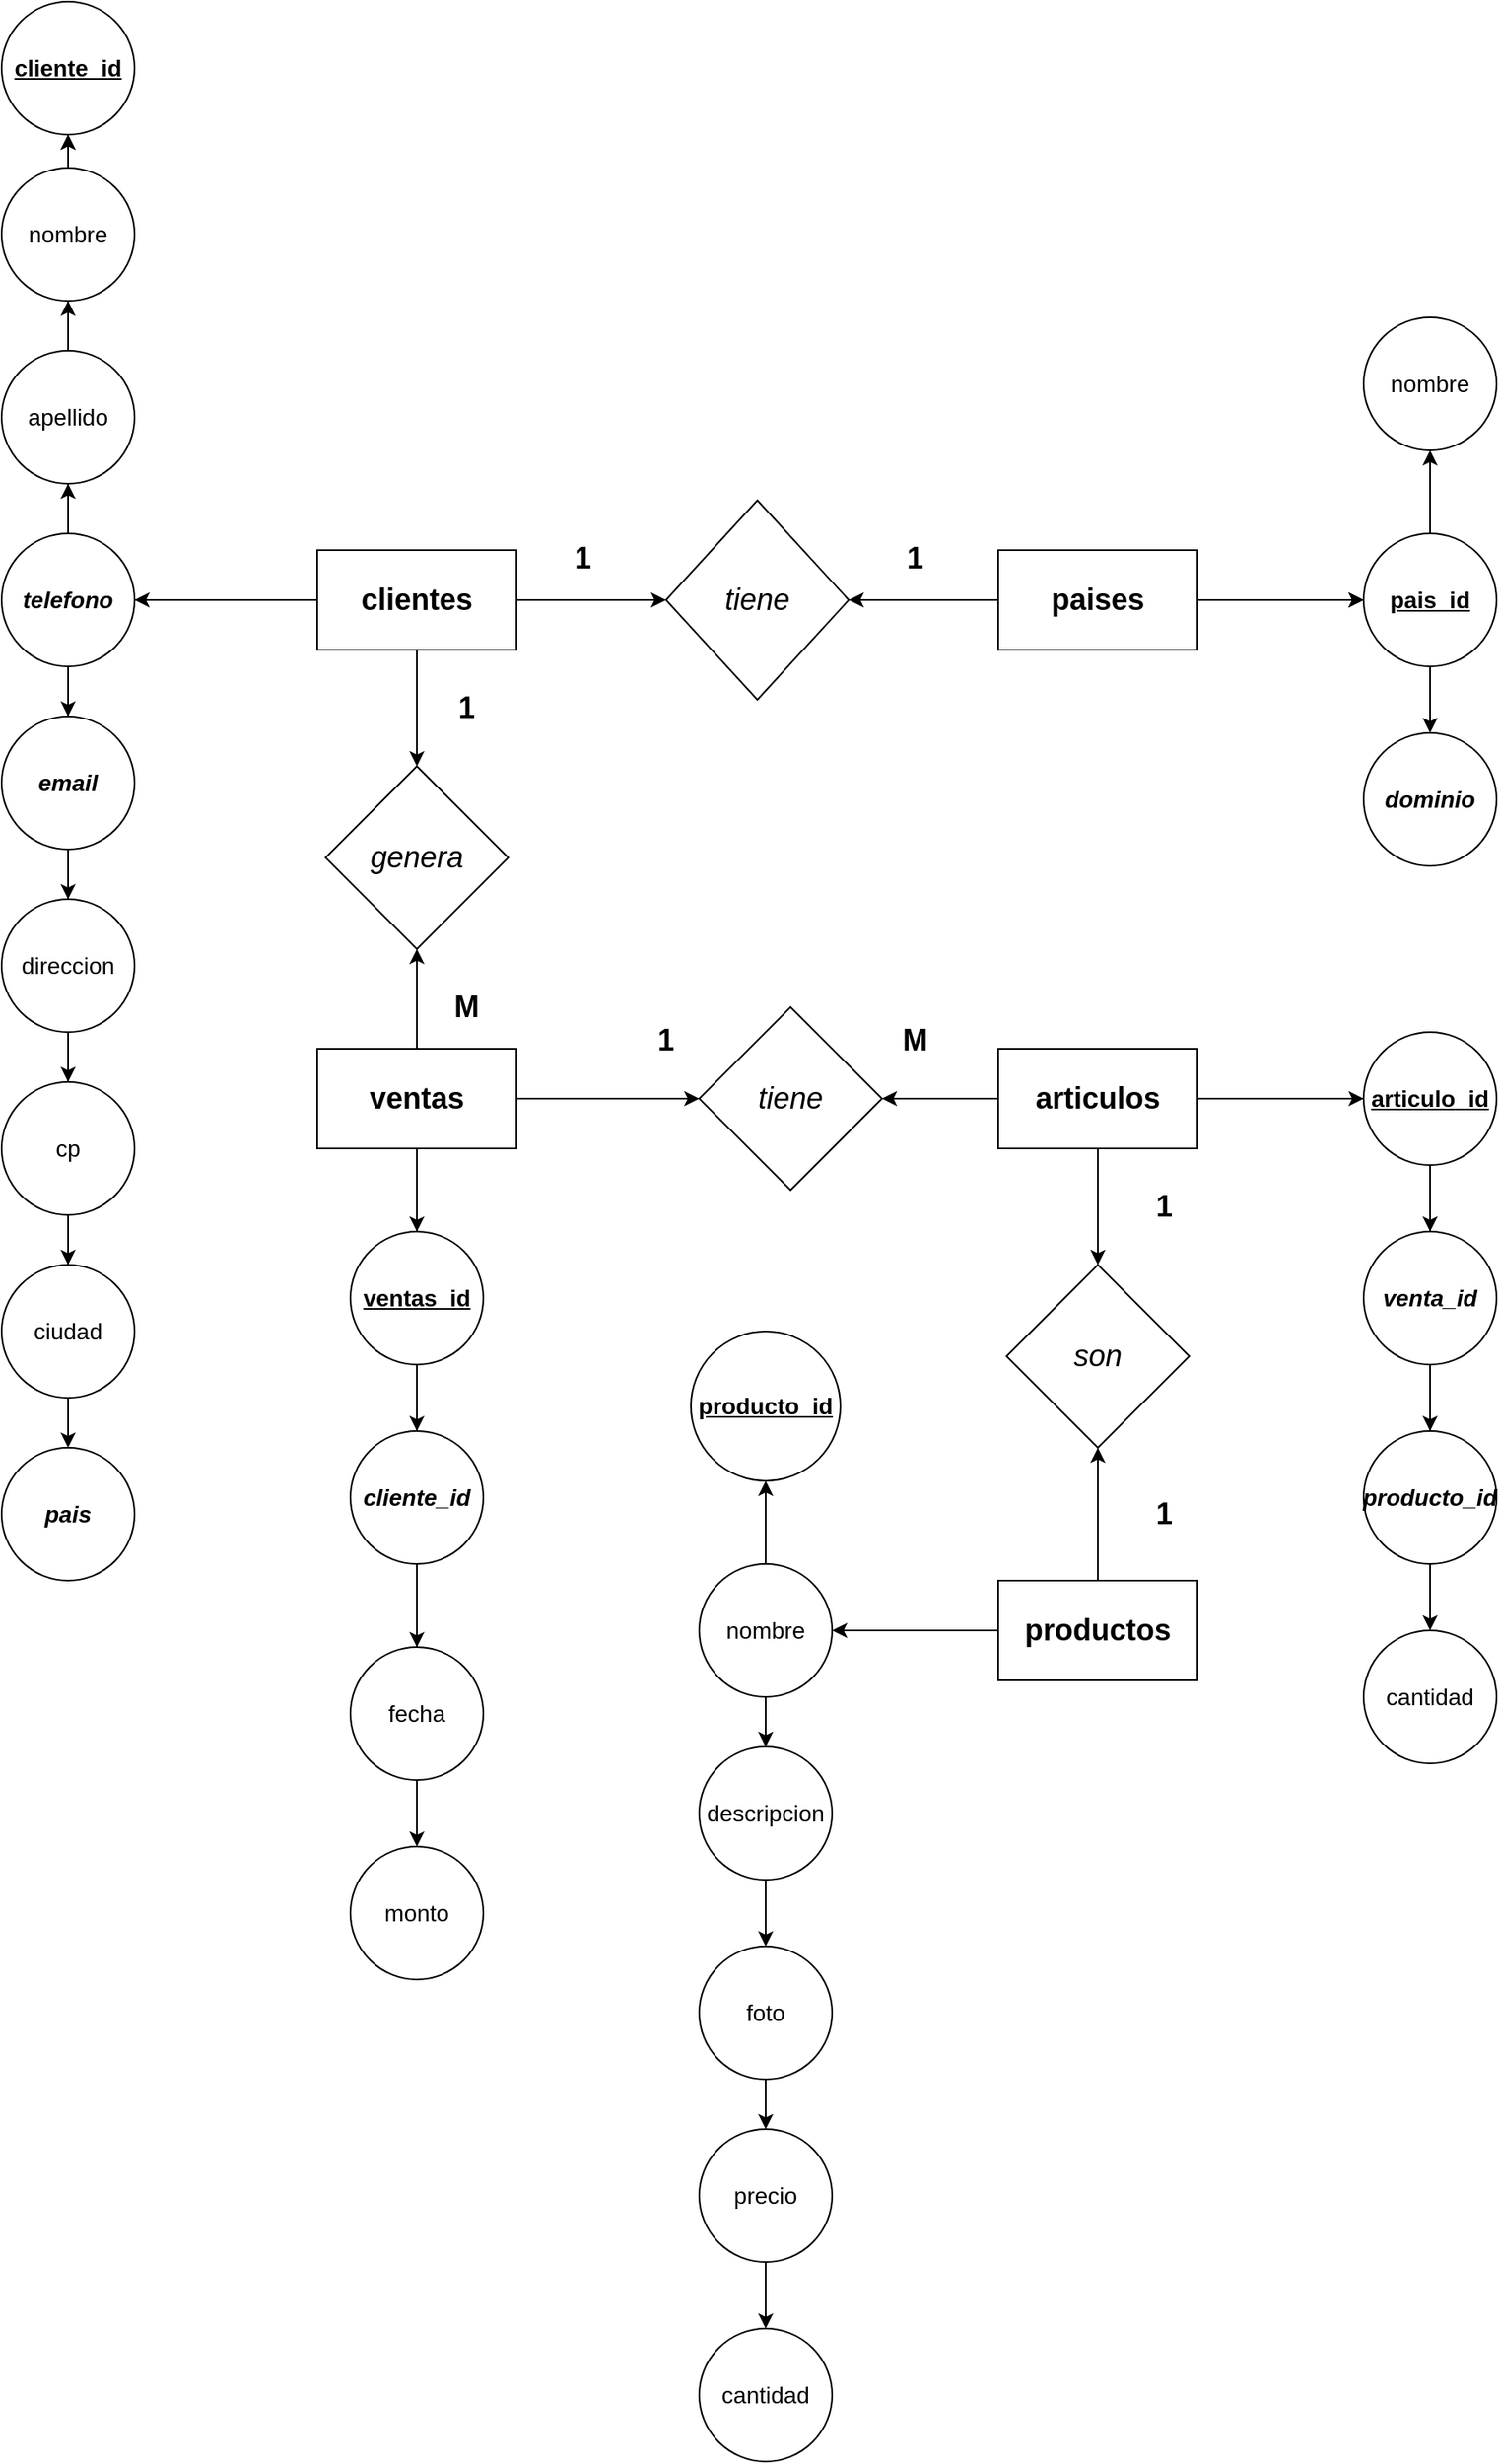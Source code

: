 <mxfile version="21.4.0" type="device">
  <diagram name="Page-1" id="elpdl20sPregJx5Cmyqg">
    <mxGraphModel dx="1196" dy="1603" grid="1" gridSize="10" guides="1" tooltips="1" connect="1" arrows="1" fold="1" page="1" pageScale="1" pageWidth="850" pageHeight="1100" math="0" shadow="0">
      <root>
        <mxCell id="0" />
        <mxCell id="1" parent="0" />
        <mxCell id="TOfLYgkszESkQpTNROy--3" value="" style="edgeStyle=orthogonalEdgeStyle;rounded=0;orthogonalLoop=1;jettySize=auto;html=1;" edge="1" parent="1" source="TOfLYgkszESkQpTNROy--1" target="TOfLYgkszESkQpTNROy--2">
          <mxGeometry relative="1" as="geometry" />
        </mxCell>
        <mxCell id="TOfLYgkszESkQpTNROy--4" value="" style="edgeStyle=orthogonalEdgeStyle;rounded=0;orthogonalLoop=1;jettySize=auto;html=1;" edge="1" parent="1" source="TOfLYgkszESkQpTNROy--1" target="TOfLYgkszESkQpTNROy--2">
          <mxGeometry relative="1" as="geometry" />
        </mxCell>
        <mxCell id="TOfLYgkszESkQpTNROy--6" value="" style="edgeStyle=orthogonalEdgeStyle;rounded=0;orthogonalLoop=1;jettySize=auto;html=1;" edge="1" parent="1" source="TOfLYgkszESkQpTNROy--1" target="TOfLYgkszESkQpTNROy--5">
          <mxGeometry relative="1" as="geometry" />
        </mxCell>
        <mxCell id="TOfLYgkszESkQpTNROy--8" value="" style="edgeStyle=orthogonalEdgeStyle;rounded=0;orthogonalLoop=1;jettySize=auto;html=1;" edge="1" parent="1" source="TOfLYgkszESkQpTNROy--1" target="TOfLYgkszESkQpTNROy--7">
          <mxGeometry relative="1" as="geometry" />
        </mxCell>
        <mxCell id="TOfLYgkszESkQpTNROy--12" value="" style="edgeStyle=orthogonalEdgeStyle;rounded=0;orthogonalLoop=1;jettySize=auto;html=1;" edge="1" parent="1" source="TOfLYgkszESkQpTNROy--1" target="TOfLYgkszESkQpTNROy--11">
          <mxGeometry relative="1" as="geometry" />
        </mxCell>
        <mxCell id="TOfLYgkszESkQpTNROy--14" value="" style="edgeStyle=orthogonalEdgeStyle;rounded=0;orthogonalLoop=1;jettySize=auto;html=1;" edge="1" parent="1" source="TOfLYgkszESkQpTNROy--1" target="TOfLYgkszESkQpTNROy--13">
          <mxGeometry relative="1" as="geometry" />
        </mxCell>
        <mxCell id="TOfLYgkszESkQpTNROy--16" value="" style="edgeStyle=orthogonalEdgeStyle;rounded=0;orthogonalLoop=1;jettySize=auto;html=1;" edge="1" parent="1" source="TOfLYgkszESkQpTNROy--1" target="TOfLYgkszESkQpTNROy--15">
          <mxGeometry relative="1" as="geometry" />
        </mxCell>
        <mxCell id="TOfLYgkszESkQpTNROy--18" value="" style="edgeStyle=orthogonalEdgeStyle;rounded=0;orthogonalLoop=1;jettySize=auto;html=1;" edge="1" parent="1" source="TOfLYgkszESkQpTNROy--1" target="TOfLYgkszESkQpTNROy--17">
          <mxGeometry relative="1" as="geometry" />
        </mxCell>
        <mxCell id="TOfLYgkszESkQpTNROy--20" value="" style="edgeStyle=orthogonalEdgeStyle;rounded=0;orthogonalLoop=1;jettySize=auto;html=1;" edge="1" parent="1" source="TOfLYgkszESkQpTNROy--1" target="TOfLYgkszESkQpTNROy--19">
          <mxGeometry relative="1" as="geometry" />
        </mxCell>
        <mxCell id="TOfLYgkszESkQpTNROy--22" value="" style="edgeStyle=orthogonalEdgeStyle;rounded=0;orthogonalLoop=1;jettySize=auto;html=1;" edge="1" parent="1" source="TOfLYgkszESkQpTNROy--1" target="TOfLYgkszESkQpTNROy--21">
          <mxGeometry relative="1" as="geometry" />
        </mxCell>
        <mxCell id="TOfLYgkszESkQpTNROy--24" value="" style="edgeStyle=orthogonalEdgeStyle;rounded=0;orthogonalLoop=1;jettySize=auto;html=1;" edge="1" parent="1" source="TOfLYgkszESkQpTNROy--1" target="TOfLYgkszESkQpTNROy--23">
          <mxGeometry relative="1" as="geometry" />
        </mxCell>
        <mxCell id="TOfLYgkszESkQpTNROy--37" value="" style="edgeStyle=orthogonalEdgeStyle;rounded=0;orthogonalLoop=1;jettySize=auto;html=1;" edge="1" parent="1" source="TOfLYgkszESkQpTNROy--1" target="TOfLYgkszESkQpTNROy--36">
          <mxGeometry relative="1" as="geometry" />
        </mxCell>
        <mxCell id="TOfLYgkszESkQpTNROy--1" value="&lt;font style=&quot;font-size: 18px;&quot;&gt;&lt;b&gt;clientes&lt;/b&gt;&lt;/font&gt;" style="rounded=0;whiteSpace=wrap;html=1;" vertex="1" parent="1">
          <mxGeometry x="260" y="150" width="120" height="60" as="geometry" />
        </mxCell>
        <mxCell id="TOfLYgkszESkQpTNROy--2" value="&lt;b&gt;&lt;font style=&quot;font-size: 14px;&quot;&gt;&lt;u&gt;cliente_id&lt;/u&gt;&lt;/font&gt;&lt;/b&gt;" style="ellipse;whiteSpace=wrap;html=1;rounded=0;" vertex="1" parent="1">
          <mxGeometry x="70" y="-180" width="80" height="80" as="geometry" />
        </mxCell>
        <mxCell id="TOfLYgkszESkQpTNROy--5" value="&lt;font style=&quot;font-size: 14px;&quot;&gt;&lt;b&gt;&lt;i&gt;telefono&lt;/i&gt;&lt;/b&gt;&lt;/font&gt;" style="ellipse;whiteSpace=wrap;html=1;rounded=0;" vertex="1" parent="1">
          <mxGeometry x="70" y="140" width="80" height="80" as="geometry" />
        </mxCell>
        <mxCell id="TOfLYgkszESkQpTNROy--7" value="&lt;span style=&quot;font-size: 14px;&quot;&gt;&lt;b&gt;&lt;i&gt;email&lt;/i&gt;&lt;/b&gt;&lt;/span&gt;" style="ellipse;whiteSpace=wrap;html=1;rounded=0;" vertex="1" parent="1">
          <mxGeometry x="70" y="250" width="80" height="80" as="geometry" />
        </mxCell>
        <mxCell id="TOfLYgkszESkQpTNROy--11" value="&lt;span style=&quot;font-size: 14px;&quot;&gt;direccion&lt;/span&gt;" style="ellipse;whiteSpace=wrap;html=1;rounded=0;" vertex="1" parent="1">
          <mxGeometry x="70" y="360" width="80" height="80" as="geometry" />
        </mxCell>
        <mxCell id="TOfLYgkszESkQpTNROy--13" value="&lt;span style=&quot;font-size: 14px;&quot;&gt;cp&lt;/span&gt;" style="ellipse;whiteSpace=wrap;html=1;rounded=0;" vertex="1" parent="1">
          <mxGeometry x="70" y="470" width="80" height="80" as="geometry" />
        </mxCell>
        <mxCell id="TOfLYgkszESkQpTNROy--15" value="&lt;font style=&quot;font-size: 14px;&quot;&gt;apellido&lt;/font&gt;" style="ellipse;whiteSpace=wrap;html=1;rounded=0;" vertex="1" parent="1">
          <mxGeometry x="70" y="30" width="80" height="80" as="geometry" />
        </mxCell>
        <mxCell id="TOfLYgkszESkQpTNROy--17" value="&lt;font style=&quot;font-size: 14px;&quot;&gt;nombre&lt;/font&gt;" style="ellipse;whiteSpace=wrap;html=1;rounded=0;" vertex="1" parent="1">
          <mxGeometry x="70" y="-80" width="80" height="80" as="geometry" />
        </mxCell>
        <mxCell id="TOfLYgkszESkQpTNROy--19" value="&lt;font style=&quot;font-size: 14px;&quot;&gt;ciudad&lt;/font&gt;" style="ellipse;whiteSpace=wrap;html=1;rounded=0;" vertex="1" parent="1">
          <mxGeometry x="70" y="580" width="80" height="80" as="geometry" />
        </mxCell>
        <mxCell id="TOfLYgkszESkQpTNROy--21" value="&lt;font style=&quot;font-size: 14px;&quot;&gt;&lt;i&gt;&lt;b&gt;pais&lt;/b&gt;&lt;/i&gt;&lt;/font&gt;" style="ellipse;whiteSpace=wrap;html=1;rounded=0;" vertex="1" parent="1">
          <mxGeometry x="70" y="690" width="80" height="80" as="geometry" />
        </mxCell>
        <mxCell id="TOfLYgkszESkQpTNROy--26" value="" style="edgeStyle=orthogonalEdgeStyle;rounded=0;orthogonalLoop=1;jettySize=auto;html=1;entryX=1;entryY=0.5;entryDx=0;entryDy=0;exitX=0;exitY=0.5;exitDx=0;exitDy=0;" edge="1" parent="1" source="TOfLYgkszESkQpTNROy--25" target="TOfLYgkszESkQpTNROy--23">
          <mxGeometry relative="1" as="geometry" />
        </mxCell>
        <mxCell id="TOfLYgkszESkQpTNROy--23" value="&lt;font style=&quot;font-size: 18px;&quot;&gt;&lt;i&gt;tiene&lt;/i&gt;&lt;/font&gt;" style="rhombus;whiteSpace=wrap;html=1;rounded=0;" vertex="1" parent="1">
          <mxGeometry x="470" y="120" width="110" height="120" as="geometry" />
        </mxCell>
        <mxCell id="TOfLYgkszESkQpTNROy--30" value="" style="edgeStyle=orthogonalEdgeStyle;rounded=0;orthogonalLoop=1;jettySize=auto;html=1;" edge="1" parent="1" source="TOfLYgkszESkQpTNROy--25" target="TOfLYgkszESkQpTNROy--29">
          <mxGeometry relative="1" as="geometry" />
        </mxCell>
        <mxCell id="TOfLYgkszESkQpTNROy--31" value="" style="edgeStyle=orthogonalEdgeStyle;rounded=0;orthogonalLoop=1;jettySize=auto;html=1;" edge="1" parent="1" source="TOfLYgkszESkQpTNROy--25" target="TOfLYgkszESkQpTNROy--29">
          <mxGeometry relative="1" as="geometry" />
        </mxCell>
        <mxCell id="TOfLYgkszESkQpTNROy--33" value="" style="edgeStyle=orthogonalEdgeStyle;rounded=0;orthogonalLoop=1;jettySize=auto;html=1;" edge="1" parent="1" source="TOfLYgkszESkQpTNROy--25" target="TOfLYgkszESkQpTNROy--32">
          <mxGeometry relative="1" as="geometry" />
        </mxCell>
        <mxCell id="TOfLYgkszESkQpTNROy--35" value="" style="edgeStyle=orthogonalEdgeStyle;rounded=0;orthogonalLoop=1;jettySize=auto;html=1;" edge="1" parent="1" source="TOfLYgkszESkQpTNROy--25" target="TOfLYgkszESkQpTNROy--34">
          <mxGeometry relative="1" as="geometry" />
        </mxCell>
        <mxCell id="TOfLYgkszESkQpTNROy--25" value="&lt;font style=&quot;font-size: 18px;&quot;&gt;&lt;b&gt;paises&lt;/b&gt;&lt;/font&gt;" style="whiteSpace=wrap;html=1;rounded=0;" vertex="1" parent="1">
          <mxGeometry x="670" y="150" width="120" height="60" as="geometry" />
        </mxCell>
        <mxCell id="TOfLYgkszESkQpTNROy--27" value="&lt;font style=&quot;font-size: 18px;&quot;&gt;&lt;b style=&quot;&quot;&gt;1&lt;/b&gt;&lt;/font&gt;" style="text;strokeColor=none;align=center;fillColor=none;html=1;verticalAlign=middle;whiteSpace=wrap;rounded=0;" vertex="1" parent="1">
          <mxGeometry x="390" y="140" width="60" height="30" as="geometry" />
        </mxCell>
        <mxCell id="TOfLYgkszESkQpTNROy--28" value="&lt;font style=&quot;font-size: 18px;&quot;&gt;&lt;b style=&quot;&quot;&gt;1&lt;/b&gt;&lt;/font&gt;" style="text;strokeColor=none;align=center;fillColor=none;html=1;verticalAlign=middle;whiteSpace=wrap;rounded=0;" vertex="1" parent="1">
          <mxGeometry x="590" y="140" width="60" height="30" as="geometry" />
        </mxCell>
        <mxCell id="TOfLYgkszESkQpTNROy--29" value="&lt;b&gt;&lt;u&gt;&lt;font style=&quot;font-size: 14px;&quot;&gt;pais_id&lt;/font&gt;&lt;/u&gt;&lt;/b&gt;" style="ellipse;whiteSpace=wrap;html=1;rounded=0;" vertex="1" parent="1">
          <mxGeometry x="890" y="140" width="80" height="80" as="geometry" />
        </mxCell>
        <mxCell id="TOfLYgkszESkQpTNROy--32" value="&lt;b&gt;&lt;i&gt;&lt;font style=&quot;font-size: 14px;&quot;&gt;dominio&lt;/font&gt;&lt;/i&gt;&lt;/b&gt;" style="ellipse;whiteSpace=wrap;html=1;rounded=0;" vertex="1" parent="1">
          <mxGeometry x="890" y="260" width="80" height="80" as="geometry" />
        </mxCell>
        <mxCell id="TOfLYgkszESkQpTNROy--34" value="&lt;font style=&quot;font-size: 14px;&quot;&gt;nombre&lt;/font&gt;" style="ellipse;whiteSpace=wrap;html=1;rounded=0;" vertex="1" parent="1">
          <mxGeometry x="890" y="10" width="80" height="80" as="geometry" />
        </mxCell>
        <mxCell id="TOfLYgkszESkQpTNROy--36" value="&lt;font style=&quot;font-size: 18px;&quot;&gt;&lt;i&gt;genera&lt;/i&gt;&lt;/font&gt;" style="rhombus;whiteSpace=wrap;html=1;rounded=0;" vertex="1" parent="1">
          <mxGeometry x="265" y="280" width="110" height="110" as="geometry" />
        </mxCell>
        <mxCell id="TOfLYgkszESkQpTNROy--39" value="" style="edgeStyle=orthogonalEdgeStyle;rounded=0;orthogonalLoop=1;jettySize=auto;html=1;" edge="1" parent="1" source="TOfLYgkszESkQpTNROy--38" target="TOfLYgkszESkQpTNROy--36">
          <mxGeometry relative="1" as="geometry" />
        </mxCell>
        <mxCell id="TOfLYgkszESkQpTNROy--41" value="" style="edgeStyle=orthogonalEdgeStyle;rounded=0;orthogonalLoop=1;jettySize=auto;html=1;" edge="1" parent="1" source="TOfLYgkszESkQpTNROy--38" target="TOfLYgkszESkQpTNROy--40">
          <mxGeometry relative="1" as="geometry" />
        </mxCell>
        <mxCell id="TOfLYgkszESkQpTNROy--44" value="" style="edgeStyle=orthogonalEdgeStyle;rounded=0;orthogonalLoop=1;jettySize=auto;html=1;" edge="1" parent="1" source="TOfLYgkszESkQpTNROy--38" target="TOfLYgkszESkQpTNROy--43">
          <mxGeometry relative="1" as="geometry" />
        </mxCell>
        <mxCell id="TOfLYgkszESkQpTNROy--46" value="" style="edgeStyle=orthogonalEdgeStyle;rounded=0;orthogonalLoop=1;jettySize=auto;html=1;" edge="1" parent="1" source="TOfLYgkszESkQpTNROy--38" target="TOfLYgkszESkQpTNROy--45">
          <mxGeometry relative="1" as="geometry" />
        </mxCell>
        <mxCell id="TOfLYgkszESkQpTNROy--48" value="" style="edgeStyle=orthogonalEdgeStyle;rounded=0;orthogonalLoop=1;jettySize=auto;html=1;" edge="1" parent="1" source="TOfLYgkszESkQpTNROy--38" target="TOfLYgkszESkQpTNROy--47">
          <mxGeometry relative="1" as="geometry" />
        </mxCell>
        <mxCell id="TOfLYgkszESkQpTNROy--50" value="" style="edgeStyle=orthogonalEdgeStyle;rounded=0;orthogonalLoop=1;jettySize=auto;html=1;" edge="1" parent="1" source="TOfLYgkszESkQpTNROy--38" target="TOfLYgkszESkQpTNROy--49">
          <mxGeometry relative="1" as="geometry" />
        </mxCell>
        <mxCell id="TOfLYgkszESkQpTNROy--38" value="&lt;font style=&quot;font-size: 18px;&quot;&gt;&lt;b&gt;ventas&lt;/b&gt;&lt;/font&gt;" style="rounded=0;whiteSpace=wrap;html=1;" vertex="1" parent="1">
          <mxGeometry x="260" y="450" width="120" height="60" as="geometry" />
        </mxCell>
        <mxCell id="TOfLYgkszESkQpTNROy--40" value="&lt;b&gt;&lt;u&gt;&lt;font style=&quot;font-size: 14px;&quot;&gt;ventas_id&lt;/font&gt;&lt;/u&gt;&lt;/b&gt;" style="ellipse;whiteSpace=wrap;html=1;rounded=0;" vertex="1" parent="1">
          <mxGeometry x="280" y="560" width="80" height="80" as="geometry" />
        </mxCell>
        <mxCell id="TOfLYgkszESkQpTNROy--43" value="&lt;b&gt;&lt;i&gt;&lt;font style=&quot;font-size: 14px;&quot;&gt;cliente_id&lt;/font&gt;&lt;/i&gt;&lt;/b&gt;" style="ellipse;whiteSpace=wrap;html=1;rounded=0;" vertex="1" parent="1">
          <mxGeometry x="280" y="680" width="80" height="80" as="geometry" />
        </mxCell>
        <mxCell id="TOfLYgkszESkQpTNROy--45" value="&lt;font style=&quot;font-size: 14px;&quot;&gt;fecha&lt;/font&gt;" style="ellipse;whiteSpace=wrap;html=1;rounded=0;" vertex="1" parent="1">
          <mxGeometry x="280" y="810" width="80" height="80" as="geometry" />
        </mxCell>
        <mxCell id="TOfLYgkszESkQpTNROy--47" value="&lt;font style=&quot;font-size: 14px;&quot;&gt;monto&lt;/font&gt;" style="ellipse;whiteSpace=wrap;html=1;rounded=0;" vertex="1" parent="1">
          <mxGeometry x="280" y="930" width="80" height="80" as="geometry" />
        </mxCell>
        <mxCell id="TOfLYgkszESkQpTNROy--49" value="&lt;font style=&quot;font-size: 18px;&quot;&gt;&lt;i&gt;tiene&lt;/i&gt;&lt;/font&gt;" style="rhombus;whiteSpace=wrap;html=1;rounded=0;" vertex="1" parent="1">
          <mxGeometry x="490" y="425" width="110" height="110" as="geometry" />
        </mxCell>
        <mxCell id="TOfLYgkszESkQpTNROy--52" value="" style="edgeStyle=orthogonalEdgeStyle;rounded=0;orthogonalLoop=1;jettySize=auto;html=1;" edge="1" parent="1" source="TOfLYgkszESkQpTNROy--51" target="TOfLYgkszESkQpTNROy--49">
          <mxGeometry relative="1" as="geometry" />
        </mxCell>
        <mxCell id="TOfLYgkszESkQpTNROy--56" value="" style="edgeStyle=orthogonalEdgeStyle;rounded=0;orthogonalLoop=1;jettySize=auto;html=1;" edge="1" parent="1" source="TOfLYgkszESkQpTNROy--51" target="TOfLYgkszESkQpTNROy--55">
          <mxGeometry relative="1" as="geometry" />
        </mxCell>
        <mxCell id="TOfLYgkszESkQpTNROy--58" value="" style="edgeStyle=orthogonalEdgeStyle;rounded=0;orthogonalLoop=1;jettySize=auto;html=1;" edge="1" parent="1" source="TOfLYgkszESkQpTNROy--51" target="TOfLYgkszESkQpTNROy--57">
          <mxGeometry relative="1" as="geometry" />
        </mxCell>
        <mxCell id="TOfLYgkszESkQpTNROy--60" value="" style="edgeStyle=orthogonalEdgeStyle;rounded=0;orthogonalLoop=1;jettySize=auto;html=1;" edge="1" parent="1" source="TOfLYgkszESkQpTNROy--51" target="TOfLYgkszESkQpTNROy--59">
          <mxGeometry relative="1" as="geometry" />
        </mxCell>
        <mxCell id="TOfLYgkszESkQpTNROy--62" value="" style="edgeStyle=orthogonalEdgeStyle;rounded=0;orthogonalLoop=1;jettySize=auto;html=1;" edge="1" parent="1" source="TOfLYgkszESkQpTNROy--51" target="TOfLYgkszESkQpTNROy--61">
          <mxGeometry relative="1" as="geometry" />
        </mxCell>
        <mxCell id="TOfLYgkszESkQpTNROy--64" value="" style="edgeStyle=orthogonalEdgeStyle;rounded=0;orthogonalLoop=1;jettySize=auto;html=1;" edge="1" parent="1" source="TOfLYgkszESkQpTNROy--51" target="TOfLYgkszESkQpTNROy--63">
          <mxGeometry relative="1" as="geometry" />
        </mxCell>
        <mxCell id="TOfLYgkszESkQpTNROy--51" value="&lt;font style=&quot;font-size: 18px;&quot;&gt;&lt;b&gt;articulos&lt;/b&gt;&lt;/font&gt;" style="rounded=0;whiteSpace=wrap;html=1;" vertex="1" parent="1">
          <mxGeometry x="670" y="450" width="120" height="60" as="geometry" />
        </mxCell>
        <mxCell id="TOfLYgkszESkQpTNROy--53" value="&lt;font style=&quot;font-size: 18px;&quot;&gt;&lt;b style=&quot;&quot;&gt;1&lt;/b&gt;&lt;/font&gt;" style="text;strokeColor=none;align=center;fillColor=none;html=1;verticalAlign=middle;whiteSpace=wrap;rounded=0;" vertex="1" parent="1">
          <mxGeometry x="320" y="230" width="60" height="30" as="geometry" />
        </mxCell>
        <mxCell id="TOfLYgkszESkQpTNROy--54" value="&lt;font style=&quot;font-size: 18px;&quot;&gt;&lt;b style=&quot;&quot;&gt;M&lt;/b&gt;&lt;/font&gt;" style="text;strokeColor=none;align=center;fillColor=none;html=1;verticalAlign=middle;whiteSpace=wrap;rounded=0;" vertex="1" parent="1">
          <mxGeometry x="320" y="410" width="60" height="30" as="geometry" />
        </mxCell>
        <mxCell id="TOfLYgkszESkQpTNROy--55" value="&lt;font style=&quot;font-size: 14px;&quot;&gt;&lt;b&gt;&lt;u&gt;articulo_id&lt;/u&gt;&lt;/b&gt;&lt;/font&gt;" style="ellipse;whiteSpace=wrap;html=1;rounded=0;" vertex="1" parent="1">
          <mxGeometry x="890" y="440" width="80" height="80" as="geometry" />
        </mxCell>
        <mxCell id="TOfLYgkszESkQpTNROy--57" value="&lt;b&gt;&lt;i&gt;&lt;font style=&quot;font-size: 14px;&quot;&gt;venta_id&lt;/font&gt;&lt;/i&gt;&lt;/b&gt;" style="ellipse;whiteSpace=wrap;html=1;rounded=0;" vertex="1" parent="1">
          <mxGeometry x="890" y="560" width="80" height="80" as="geometry" />
        </mxCell>
        <mxCell id="TOfLYgkszESkQpTNROy--59" value="&lt;b&gt;&lt;i&gt;&lt;font style=&quot;font-size: 14px;&quot;&gt;producto_id&lt;/font&gt;&lt;/i&gt;&lt;/b&gt;" style="ellipse;whiteSpace=wrap;html=1;rounded=0;" vertex="1" parent="1">
          <mxGeometry x="890" y="680" width="80" height="80" as="geometry" />
        </mxCell>
        <mxCell id="TOfLYgkszESkQpTNROy--61" value="&lt;font style=&quot;font-size: 14px;&quot;&gt;cantidad&lt;/font&gt;" style="ellipse;whiteSpace=wrap;html=1;rounded=0;" vertex="1" parent="1">
          <mxGeometry x="890" y="800" width="80" height="80" as="geometry" />
        </mxCell>
        <mxCell id="TOfLYgkszESkQpTNROy--63" value="&lt;span style=&quot;font-size: 18px;&quot;&gt;&lt;i&gt;son&lt;/i&gt;&lt;/span&gt;" style="rhombus;whiteSpace=wrap;html=1;rounded=0;" vertex="1" parent="1">
          <mxGeometry x="675" y="580" width="110" height="110" as="geometry" />
        </mxCell>
        <mxCell id="TOfLYgkszESkQpTNROy--66" value="" style="edgeStyle=orthogonalEdgeStyle;rounded=0;orthogonalLoop=1;jettySize=auto;html=1;" edge="1" parent="1" source="TOfLYgkszESkQpTNROy--65" target="TOfLYgkszESkQpTNROy--63">
          <mxGeometry relative="1" as="geometry" />
        </mxCell>
        <mxCell id="TOfLYgkszESkQpTNROy--68" value="" style="edgeStyle=orthogonalEdgeStyle;rounded=0;orthogonalLoop=1;jettySize=auto;html=1;" edge="1" parent="1" source="TOfLYgkszESkQpTNROy--65" target="TOfLYgkszESkQpTNROy--67">
          <mxGeometry relative="1" as="geometry" />
        </mxCell>
        <mxCell id="TOfLYgkszESkQpTNROy--65" value="&lt;font style=&quot;font-size: 18px;&quot;&gt;&lt;b&gt;productos&lt;/b&gt;&lt;/font&gt;" style="rounded=0;whiteSpace=wrap;html=1;" vertex="1" parent="1">
          <mxGeometry x="670" y="770" width="120" height="60" as="geometry" />
        </mxCell>
        <mxCell id="TOfLYgkszESkQpTNROy--70" value="" style="edgeStyle=orthogonalEdgeStyle;rounded=0;orthogonalLoop=1;jettySize=auto;html=1;" edge="1" parent="1" source="TOfLYgkszESkQpTNROy--67" target="TOfLYgkszESkQpTNROy--69">
          <mxGeometry relative="1" as="geometry" />
        </mxCell>
        <mxCell id="TOfLYgkszESkQpTNROy--72" value="" style="edgeStyle=orthogonalEdgeStyle;rounded=0;orthogonalLoop=1;jettySize=auto;html=1;" edge="1" parent="1" source="TOfLYgkszESkQpTNROy--67" target="TOfLYgkszESkQpTNROy--71">
          <mxGeometry relative="1" as="geometry" />
        </mxCell>
        <mxCell id="TOfLYgkszESkQpTNROy--67" value="&lt;font style=&quot;font-size: 14px;&quot;&gt;nombre&lt;/font&gt;" style="ellipse;whiteSpace=wrap;html=1;rounded=0;" vertex="1" parent="1">
          <mxGeometry x="490" y="760" width="80" height="80" as="geometry" />
        </mxCell>
        <mxCell id="TOfLYgkszESkQpTNROy--69" value="&lt;font style=&quot;font-size: 14px;&quot;&gt;&lt;b&gt;&lt;u&gt;producto_id&lt;/u&gt;&lt;/b&gt;&lt;/font&gt;" style="ellipse;whiteSpace=wrap;html=1;rounded=0;" vertex="1" parent="1">
          <mxGeometry x="485" y="620" width="90" height="90" as="geometry" />
        </mxCell>
        <mxCell id="TOfLYgkszESkQpTNROy--74" value="" style="edgeStyle=orthogonalEdgeStyle;rounded=0;orthogonalLoop=1;jettySize=auto;html=1;" edge="1" parent="1" source="TOfLYgkszESkQpTNROy--71" target="TOfLYgkszESkQpTNROy--73">
          <mxGeometry relative="1" as="geometry" />
        </mxCell>
        <mxCell id="TOfLYgkszESkQpTNROy--71" value="&lt;font style=&quot;font-size: 14px;&quot;&gt;descripcion&lt;/font&gt;" style="ellipse;whiteSpace=wrap;html=1;rounded=0;" vertex="1" parent="1">
          <mxGeometry x="490" y="870" width="80" height="80" as="geometry" />
        </mxCell>
        <mxCell id="TOfLYgkszESkQpTNROy--76" value="" style="edgeStyle=orthogonalEdgeStyle;rounded=0;orthogonalLoop=1;jettySize=auto;html=1;" edge="1" parent="1" source="TOfLYgkszESkQpTNROy--73" target="TOfLYgkszESkQpTNROy--75">
          <mxGeometry relative="1" as="geometry" />
        </mxCell>
        <mxCell id="TOfLYgkszESkQpTNROy--73" value="&lt;font style=&quot;font-size: 14px;&quot;&gt;foto&lt;/font&gt;" style="ellipse;whiteSpace=wrap;html=1;rounded=0;" vertex="1" parent="1">
          <mxGeometry x="490" y="990" width="80" height="80" as="geometry" />
        </mxCell>
        <mxCell id="TOfLYgkszESkQpTNROy--78" value="" style="edgeStyle=orthogonalEdgeStyle;rounded=0;orthogonalLoop=1;jettySize=auto;html=1;" edge="1" parent="1" source="TOfLYgkszESkQpTNROy--75" target="TOfLYgkszESkQpTNROy--77">
          <mxGeometry relative="1" as="geometry" />
        </mxCell>
        <mxCell id="TOfLYgkszESkQpTNROy--75" value="&lt;font style=&quot;font-size: 14px;&quot;&gt;precio&lt;/font&gt;" style="ellipse;whiteSpace=wrap;html=1;rounded=0;" vertex="1" parent="1">
          <mxGeometry x="490" y="1100" width="80" height="80" as="geometry" />
        </mxCell>
        <mxCell id="TOfLYgkszESkQpTNROy--77" value="&lt;font style=&quot;font-size: 14px;&quot;&gt;cantidad&lt;/font&gt;" style="ellipse;whiteSpace=wrap;html=1;rounded=0;" vertex="1" parent="1">
          <mxGeometry x="490" y="1220" width="80" height="80" as="geometry" />
        </mxCell>
        <mxCell id="TOfLYgkszESkQpTNROy--79" value="&lt;font style=&quot;font-size: 18px;&quot;&gt;&lt;b style=&quot;&quot;&gt;1&lt;/b&gt;&lt;/font&gt;" style="text;strokeColor=none;align=center;fillColor=none;html=1;verticalAlign=middle;whiteSpace=wrap;rounded=0;" vertex="1" parent="1">
          <mxGeometry x="440" y="430" width="60" height="30" as="geometry" />
        </mxCell>
        <mxCell id="TOfLYgkszESkQpTNROy--81" value="&lt;font style=&quot;font-size: 18px;&quot;&gt;&lt;b style=&quot;&quot;&gt;M&lt;/b&gt;&lt;/font&gt;" style="text;strokeColor=none;align=center;fillColor=none;html=1;verticalAlign=middle;whiteSpace=wrap;rounded=0;" vertex="1" parent="1">
          <mxGeometry x="590" y="430" width="60" height="30" as="geometry" />
        </mxCell>
        <mxCell id="TOfLYgkszESkQpTNROy--82" value="&lt;font style=&quot;font-size: 18px;&quot;&gt;&lt;b style=&quot;&quot;&gt;1&lt;/b&gt;&lt;/font&gt;" style="text;strokeColor=none;align=center;fillColor=none;html=1;verticalAlign=middle;whiteSpace=wrap;rounded=0;" vertex="1" parent="1">
          <mxGeometry x="740" y="530" width="60" height="30" as="geometry" />
        </mxCell>
        <mxCell id="TOfLYgkszESkQpTNROy--83" value="&lt;font style=&quot;font-size: 18px;&quot;&gt;&lt;b style=&quot;&quot;&gt;1&lt;/b&gt;&lt;/font&gt;" style="text;strokeColor=none;align=center;fillColor=none;html=1;verticalAlign=middle;whiteSpace=wrap;rounded=0;" vertex="1" parent="1">
          <mxGeometry x="740" y="715" width="60" height="30" as="geometry" />
        </mxCell>
      </root>
    </mxGraphModel>
  </diagram>
</mxfile>
